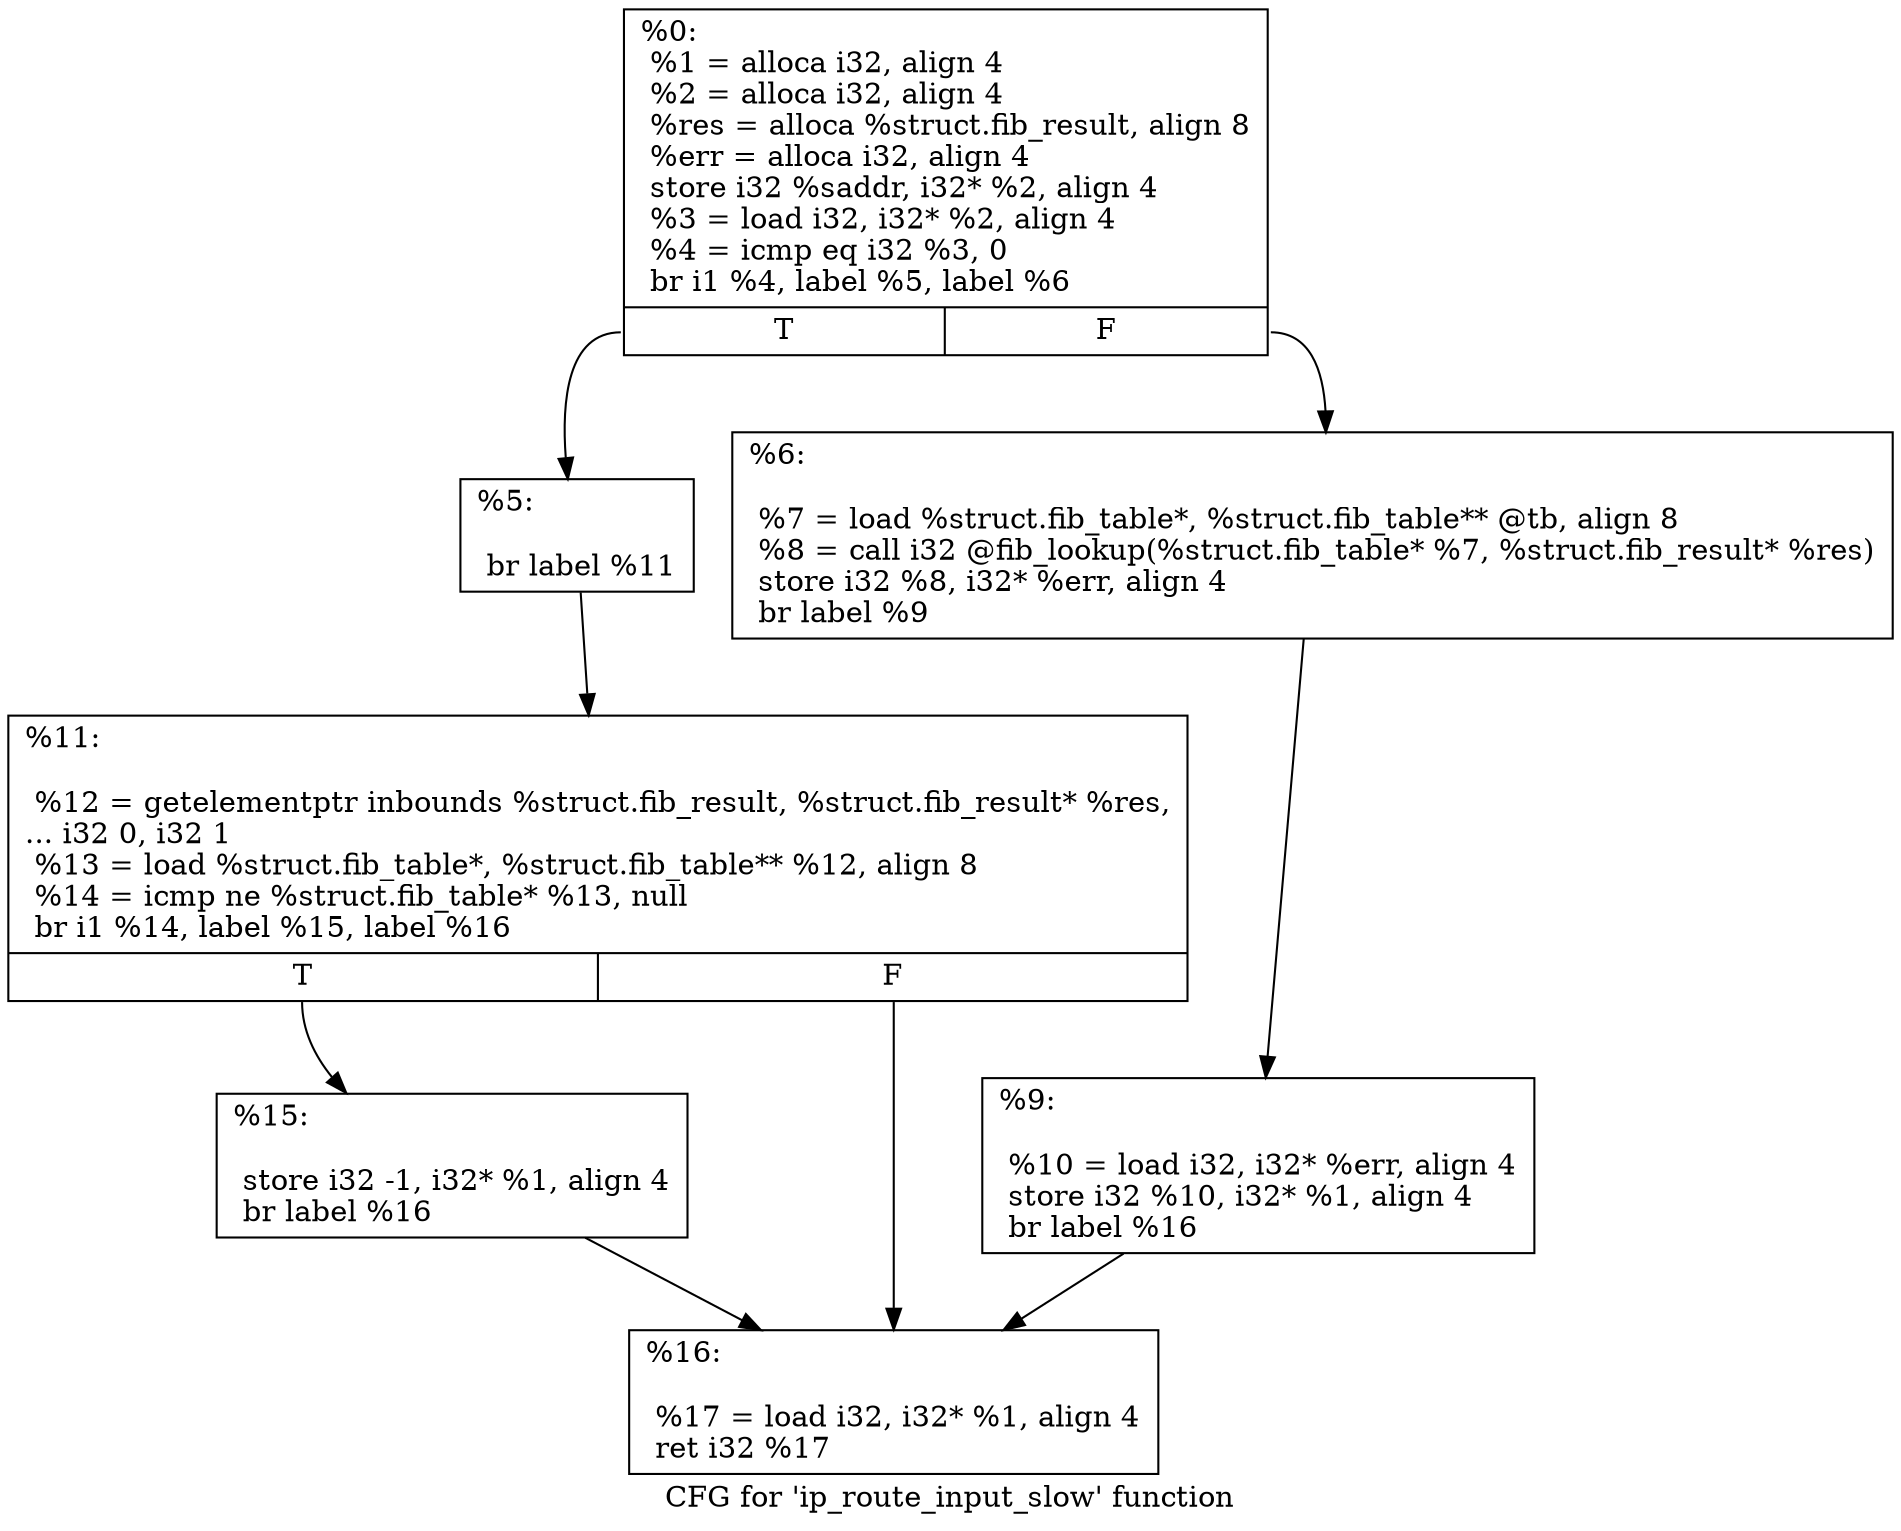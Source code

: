 digraph "CFG for 'ip_route_input_slow' function" {
	label="CFG for 'ip_route_input_slow' function";

	Node0x24635f0 [shape=record,label="{%0:\l  %1 = alloca i32, align 4\l  %2 = alloca i32, align 4\l  %res = alloca %struct.fib_result, align 8\l  %err = alloca i32, align 4\l  store i32 %saddr, i32* %2, align 4\l  %3 = load i32, i32* %2, align 4\l  %4 = icmp eq i32 %3, 0\l  br i1 %4, label %5, label %6\l|{<s0>T|<s1>F}}"];
	Node0x24635f0:s0 -> Node0x2463640;
	Node0x24635f0:s1 -> Node0x2463690;
	Node0x2463640 [shape=record,label="{%5:\l\l  br label %11\l}"];
	Node0x2463640 -> Node0x2463730;
	Node0x2463690 [shape=record,label="{%6:\l\l  %7 = load %struct.fib_table*, %struct.fib_table** @tb, align 8\l  %8 = call i32 @fib_lookup(%struct.fib_table* %7, %struct.fib_result* %res)\l  store i32 %8, i32* %err, align 4\l  br label %9\l}"];
	Node0x2463690 -> Node0x24636e0;
	Node0x24636e0 [shape=record,label="{%9:\l\l  %10 = load i32, i32* %err, align 4\l  store i32 %10, i32* %1, align 4\l  br label %16\l}"];
	Node0x24636e0 -> Node0x24637d0;
	Node0x2463730 [shape=record,label="{%11:\l\l  %12 = getelementptr inbounds %struct.fib_result, %struct.fib_result* %res,\l... i32 0, i32 1\l  %13 = load %struct.fib_table*, %struct.fib_table** %12, align 8\l  %14 = icmp ne %struct.fib_table* %13, null\l  br i1 %14, label %15, label %16\l|{<s0>T|<s1>F}}"];
	Node0x2463730:s0 -> Node0x2463780;
	Node0x2463730:s1 -> Node0x24637d0;
	Node0x2463780 [shape=record,label="{%15:\l\l  store i32 -1, i32* %1, align 4\l  br label %16\l}"];
	Node0x2463780 -> Node0x24637d0;
	Node0x24637d0 [shape=record,label="{%16:\l\l  %17 = load i32, i32* %1, align 4\l  ret i32 %17\l}"];
}
